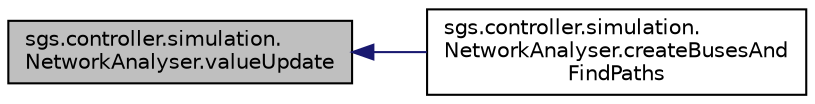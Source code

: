 digraph "sgs.controller.simulation.NetworkAnalyser.valueUpdate"
{
  edge [fontname="Helvetica",fontsize="10",labelfontname="Helvetica",labelfontsize="10"];
  node [fontname="Helvetica",fontsize="10",shape=record];
  rankdir="LR";
  Node1 [label="sgs.controller.simulation.\lNetworkAnalyser.valueUpdate",height=0.2,width=0.4,color="black", fillcolor="grey75", style="filled" fontcolor="black"];
  Node1 -> Node2 [dir="back",color="midnightblue",fontsize="10",style="solid"];
  Node2 [label="sgs.controller.simulation.\lNetworkAnalyser.createBusesAnd\lFindPaths",height=0.2,width=0.4,color="black", fillcolor="white", style="filled",URL="$classsgs_1_1controller_1_1simulation_1_1_network_analyser.html#a12610c4ac2fe29b9f1d22d298364eac3"];
}
